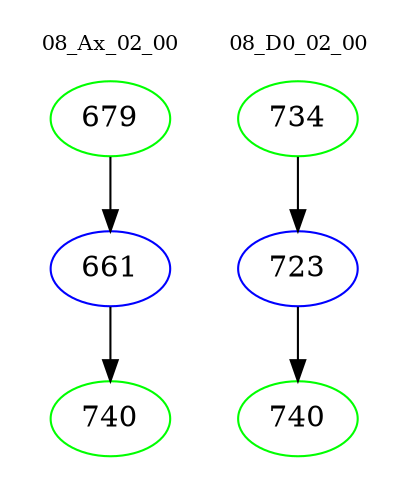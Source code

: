 digraph{
subgraph cluster_0 {
color = white
label = "08_Ax_02_00";
fontsize=10;
T0_679 [label="679", color="green"]
T0_679 -> T0_661 [color="black"]
T0_661 [label="661", color="blue"]
T0_661 -> T0_740 [color="black"]
T0_740 [label="740", color="green"]
}
subgraph cluster_1 {
color = white
label = "08_D0_02_00";
fontsize=10;
T1_734 [label="734", color="green"]
T1_734 -> T1_723 [color="black"]
T1_723 [label="723", color="blue"]
T1_723 -> T1_740 [color="black"]
T1_740 [label="740", color="green"]
}
}
